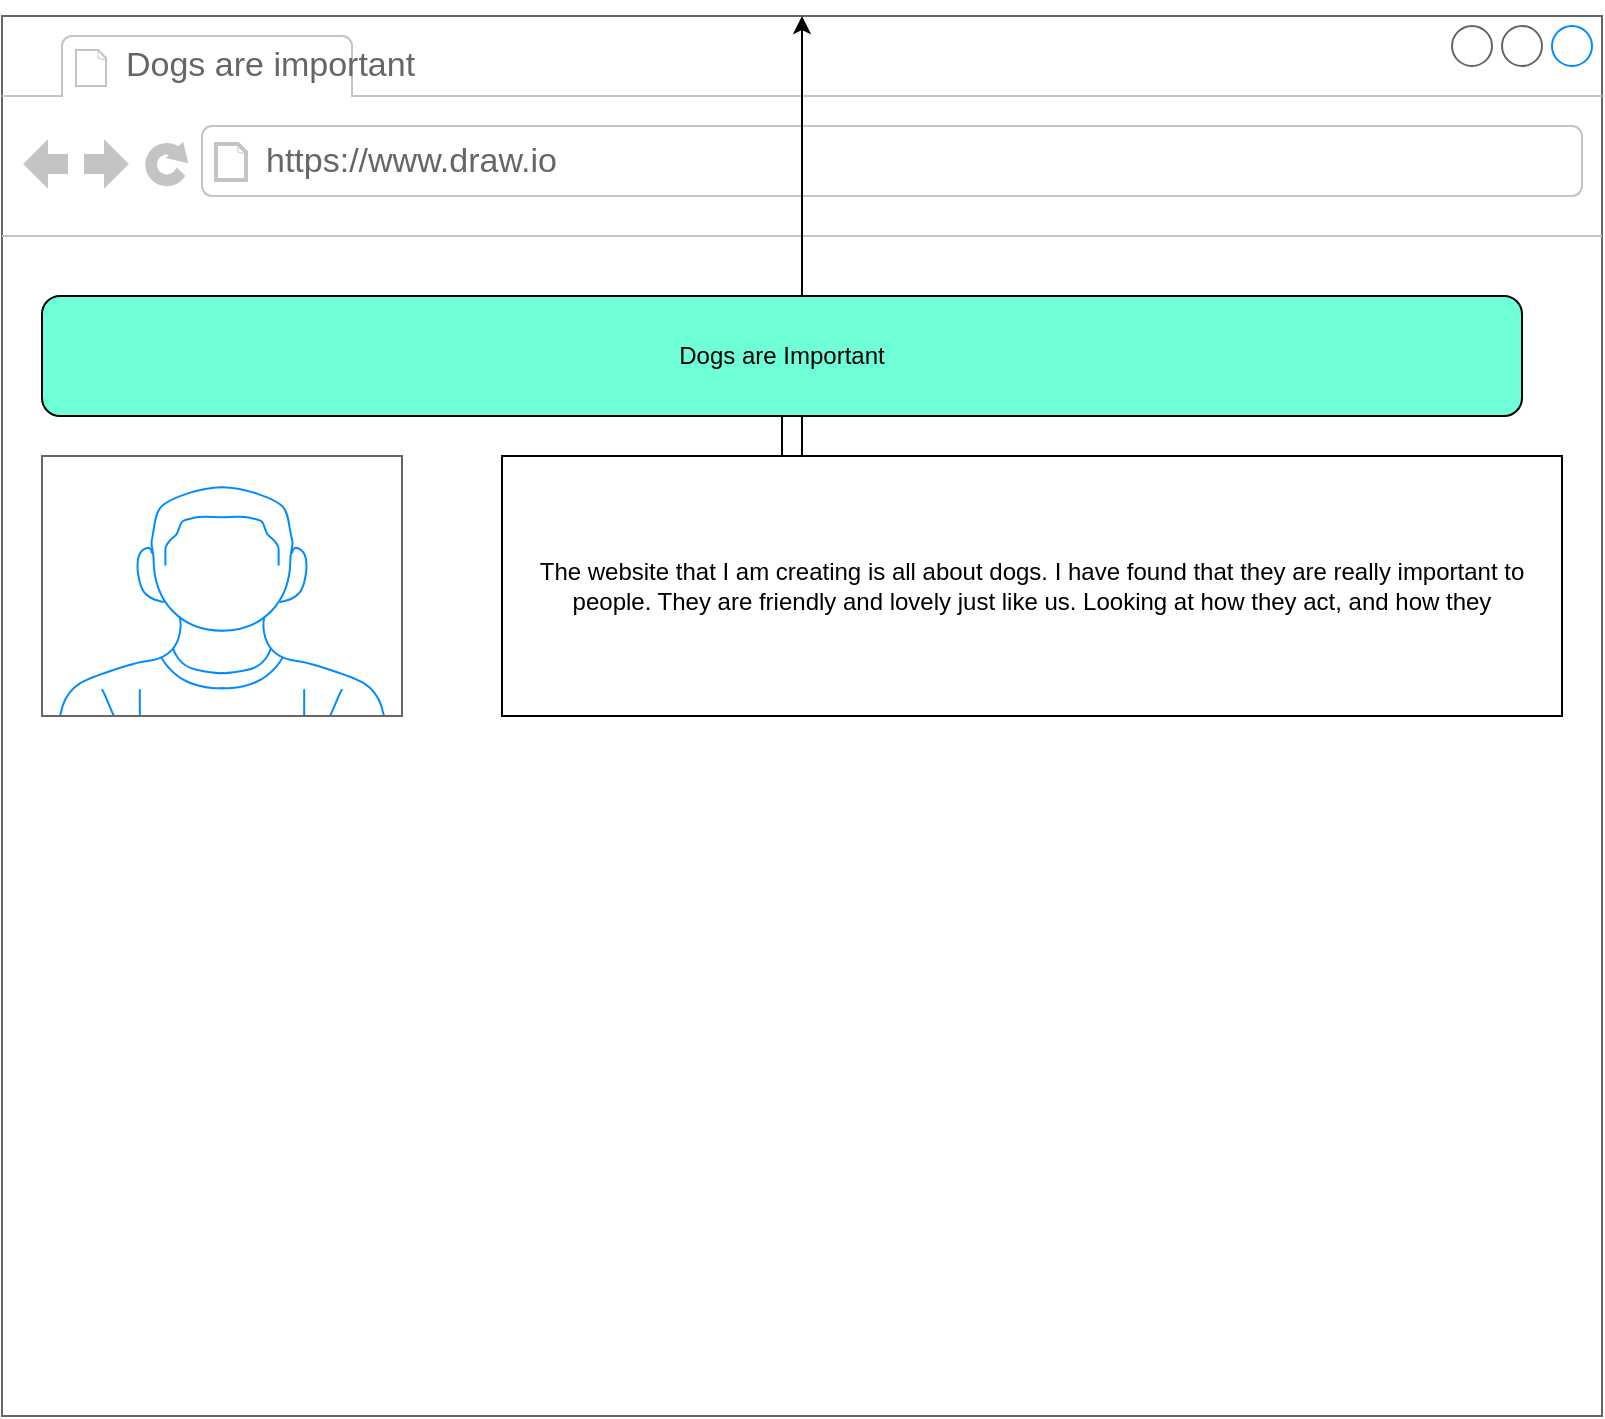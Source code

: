 <mxfile version="14.6.11" type="github">
  <diagram id="plcKJ1l-_DmnqYvUJ-GF" name="Page-1">
    <mxGraphModel dx="1422" dy="1862" grid="1" gridSize="10" guides="1" tooltips="1" connect="1" arrows="1" fold="1" page="1" pageScale="1" pageWidth="850" pageHeight="1100" math="0" shadow="0">
      <root>
        <mxCell id="0" />
        <mxCell id="1" parent="0" />
        <mxCell id="1bt1qt_TbQiL3yZRhh2u-15" value="" style="strokeWidth=1;shadow=0;dashed=0;align=center;html=1;shape=mxgraph.mockup.containers.browserWindow;rSize=0;strokeColor=#666666;strokeColor2=#008cff;strokeColor3=#c4c4c4;mainText=,;recursiveResize=0;" vertex="1" parent="1">
          <mxGeometry x="580" y="-1080" width="800" height="700" as="geometry" />
        </mxCell>
        <mxCell id="1bt1qt_TbQiL3yZRhh2u-16" value="Dogs are important" style="strokeWidth=1;shadow=0;dashed=0;align=center;html=1;shape=mxgraph.mockup.containers.anchor;fontSize=17;fontColor=#666666;align=left;" vertex="1" parent="1bt1qt_TbQiL3yZRhh2u-15">
          <mxGeometry x="60" y="12" width="110" height="26" as="geometry" />
        </mxCell>
        <mxCell id="1bt1qt_TbQiL3yZRhh2u-17" value="https://www.draw.io" style="strokeWidth=1;shadow=0;dashed=0;align=center;html=1;shape=mxgraph.mockup.containers.anchor;rSize=0;fontSize=17;fontColor=#666666;align=left;" vertex="1" parent="1bt1qt_TbQiL3yZRhh2u-15">
          <mxGeometry x="130" y="60" width="250" height="26" as="geometry" />
        </mxCell>
        <mxCell id="1bt1qt_TbQiL3yZRhh2u-21" style="edgeStyle=orthogonalEdgeStyle;rounded=0;orthogonalLoop=1;jettySize=auto;html=1;" edge="1" parent="1bt1qt_TbQiL3yZRhh2u-15" source="1bt1qt_TbQiL3yZRhh2u-18" target="1bt1qt_TbQiL3yZRhh2u-15">
          <mxGeometry relative="1" as="geometry" />
        </mxCell>
        <mxCell id="1bt1qt_TbQiL3yZRhh2u-18" value="Dogs are Important" style="rounded=1;whiteSpace=wrap;html=1;fillColor=#6EFFD8;" vertex="1" parent="1bt1qt_TbQiL3yZRhh2u-15">
          <mxGeometry x="20" y="140" width="740" height="60" as="geometry" />
        </mxCell>
        <mxCell id="1bt1qt_TbQiL3yZRhh2u-19" value="" style="verticalLabelPosition=bottom;shadow=0;dashed=0;align=center;html=1;verticalAlign=top;strokeWidth=1;shape=mxgraph.mockup.containers.userMale;strokeColor=#666666;strokeColor2=#008cff;" vertex="1" parent="1bt1qt_TbQiL3yZRhh2u-15">
          <mxGeometry x="20" y="220" width="180" height="130" as="geometry" />
        </mxCell>
        <mxCell id="1bt1qt_TbQiL3yZRhh2u-20" value="The website that I am creating is all about dogs. I have found that they are really important to people. They are friendly and lovely just like us. Looking at how they act, and how they" style="rounded=0;whiteSpace=wrap;html=1;" vertex="1" parent="1bt1qt_TbQiL3yZRhh2u-15">
          <mxGeometry x="250" y="220" width="530" height="130" as="geometry" />
        </mxCell>
      </root>
    </mxGraphModel>
  </diagram>
</mxfile>
